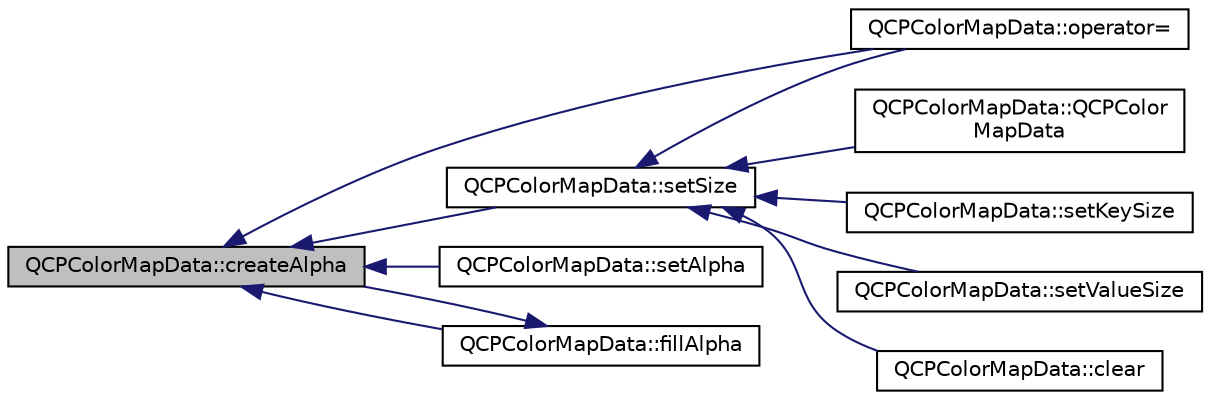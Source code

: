 digraph "QCPColorMapData::createAlpha"
{
  edge [fontname="Helvetica",fontsize="10",labelfontname="Helvetica",labelfontsize="10"];
  node [fontname="Helvetica",fontsize="10",shape=record];
  rankdir="LR";
  Node48 [label="QCPColorMapData::createAlpha",height=0.2,width=0.4,color="black", fillcolor="grey75", style="filled", fontcolor="black"];
  Node48 -> Node49 [dir="back",color="midnightblue",fontsize="10",style="solid",fontname="Helvetica"];
  Node49 [label="QCPColorMapData::operator=",height=0.2,width=0.4,color="black", fillcolor="white", style="filled",URL="$class_q_c_p_color_map_data.html#afdf4dd1b2f5714234fe84709b85c2a8d"];
  Node48 -> Node50 [dir="back",color="midnightblue",fontsize="10",style="solid",fontname="Helvetica"];
  Node50 [label="QCPColorMapData::setSize",height=0.2,width=0.4,color="black", fillcolor="white", style="filled",URL="$class_q_c_p_color_map_data.html#a0d9ff35c299d0478b682bfbcdd9c097e"];
  Node50 -> Node51 [dir="back",color="midnightblue",fontsize="10",style="solid",fontname="Helvetica"];
  Node51 [label="QCPColorMapData::QCPColor\lMapData",height=0.2,width=0.4,color="black", fillcolor="white", style="filled",URL="$class_q_c_p_color_map_data.html#aac9d8eb81e18e240d89d56c01933fd23"];
  Node50 -> Node49 [dir="back",color="midnightblue",fontsize="10",style="solid",fontname="Helvetica"];
  Node50 -> Node52 [dir="back",color="midnightblue",fontsize="10",style="solid",fontname="Helvetica"];
  Node52 [label="QCPColorMapData::setKeySize",height=0.2,width=0.4,color="black", fillcolor="white", style="filled",URL="$class_q_c_p_color_map_data.html#ac7ef70e383aface34b44dbde49234b6b"];
  Node50 -> Node53 [dir="back",color="midnightblue",fontsize="10",style="solid",fontname="Helvetica"];
  Node53 [label="QCPColorMapData::setValueSize",height=0.2,width=0.4,color="black", fillcolor="white", style="filled",URL="$class_q_c_p_color_map_data.html#a0893c9e3914513048b45e3429ffd16f2"];
  Node50 -> Node54 [dir="back",color="midnightblue",fontsize="10",style="solid",fontname="Helvetica"];
  Node54 [label="QCPColorMapData::clear",height=0.2,width=0.4,color="black", fillcolor="white", style="filled",URL="$class_q_c_p_color_map_data.html#a9910ba830e96955bd5c8e5bef1e77ef3"];
  Node48 -> Node55 [dir="back",color="midnightblue",fontsize="10",style="solid",fontname="Helvetica"];
  Node55 [label="QCPColorMapData::setAlpha",height=0.2,width=0.4,color="black", fillcolor="white", style="filled",URL="$class_q_c_p_color_map_data.html#aaf7de5b34c58f38d8f4c1ceb064a876c"];
  Node48 -> Node56 [dir="back",color="midnightblue",fontsize="10",style="solid",fontname="Helvetica"];
  Node56 [label="QCPColorMapData::fillAlpha",height=0.2,width=0.4,color="black", fillcolor="white", style="filled",URL="$class_q_c_p_color_map_data.html#a93e2a549d7702bc849cd48a585294657"];
  Node56 -> Node48 [dir="back",color="midnightblue",fontsize="10",style="solid",fontname="Helvetica"];
}
